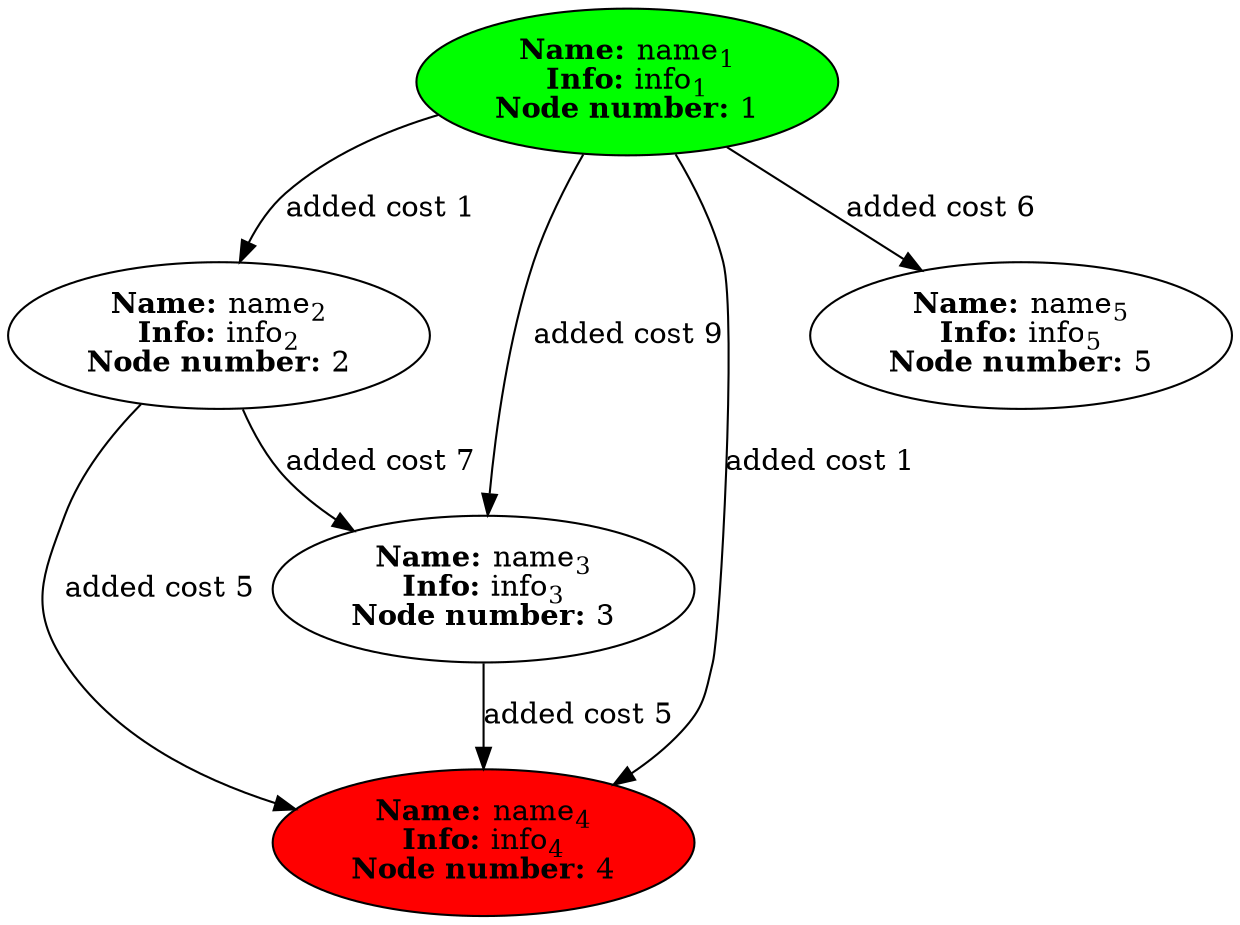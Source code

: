 digraph {
    1[style=filled, fillcolor=green, label=<<B>Name:</B> name<SUB>1</SUB><BR/><B>Info:</B> info<SUB>1</SUB><BR/><B>Node number:</B> 1>]
    2[ label=<<B>Name:</B> name<SUB>2</SUB><BR/><B>Info:</B> info<SUB>2</SUB><BR/><B>Node number:</B> 2>]
    3[ label=<<B>Name:</B> name<SUB>3</SUB><BR/><B>Info:</B> info<SUB>3</SUB><BR/><B>Node number:</B> 3>]
    4[style=filled, fillcolor=red, label=<<B>Name:</B> name<SUB>4</SUB><BR/><B>Info:</B> info<SUB>4</SUB><BR/><B>Node number:</B> 4>]
    5[ label=<<B>Name:</B> name<SUB>5</SUB><BR/><B>Info:</B> info<SUB>5</SUB><BR/><B>Node number:</B> 5>]
    1 -> 2 [label="added cost 1"];
    1 -> 3 [label="added cost 9"];
    1 -> 4 [label="added cost 1"];
    1 -> 5 [label="added cost 6"];
    2 -> 3 [label="added cost 7"];
    2 -> 4 [label="added cost 5"];
    3 -> 4 [label="added cost 5"];
}
